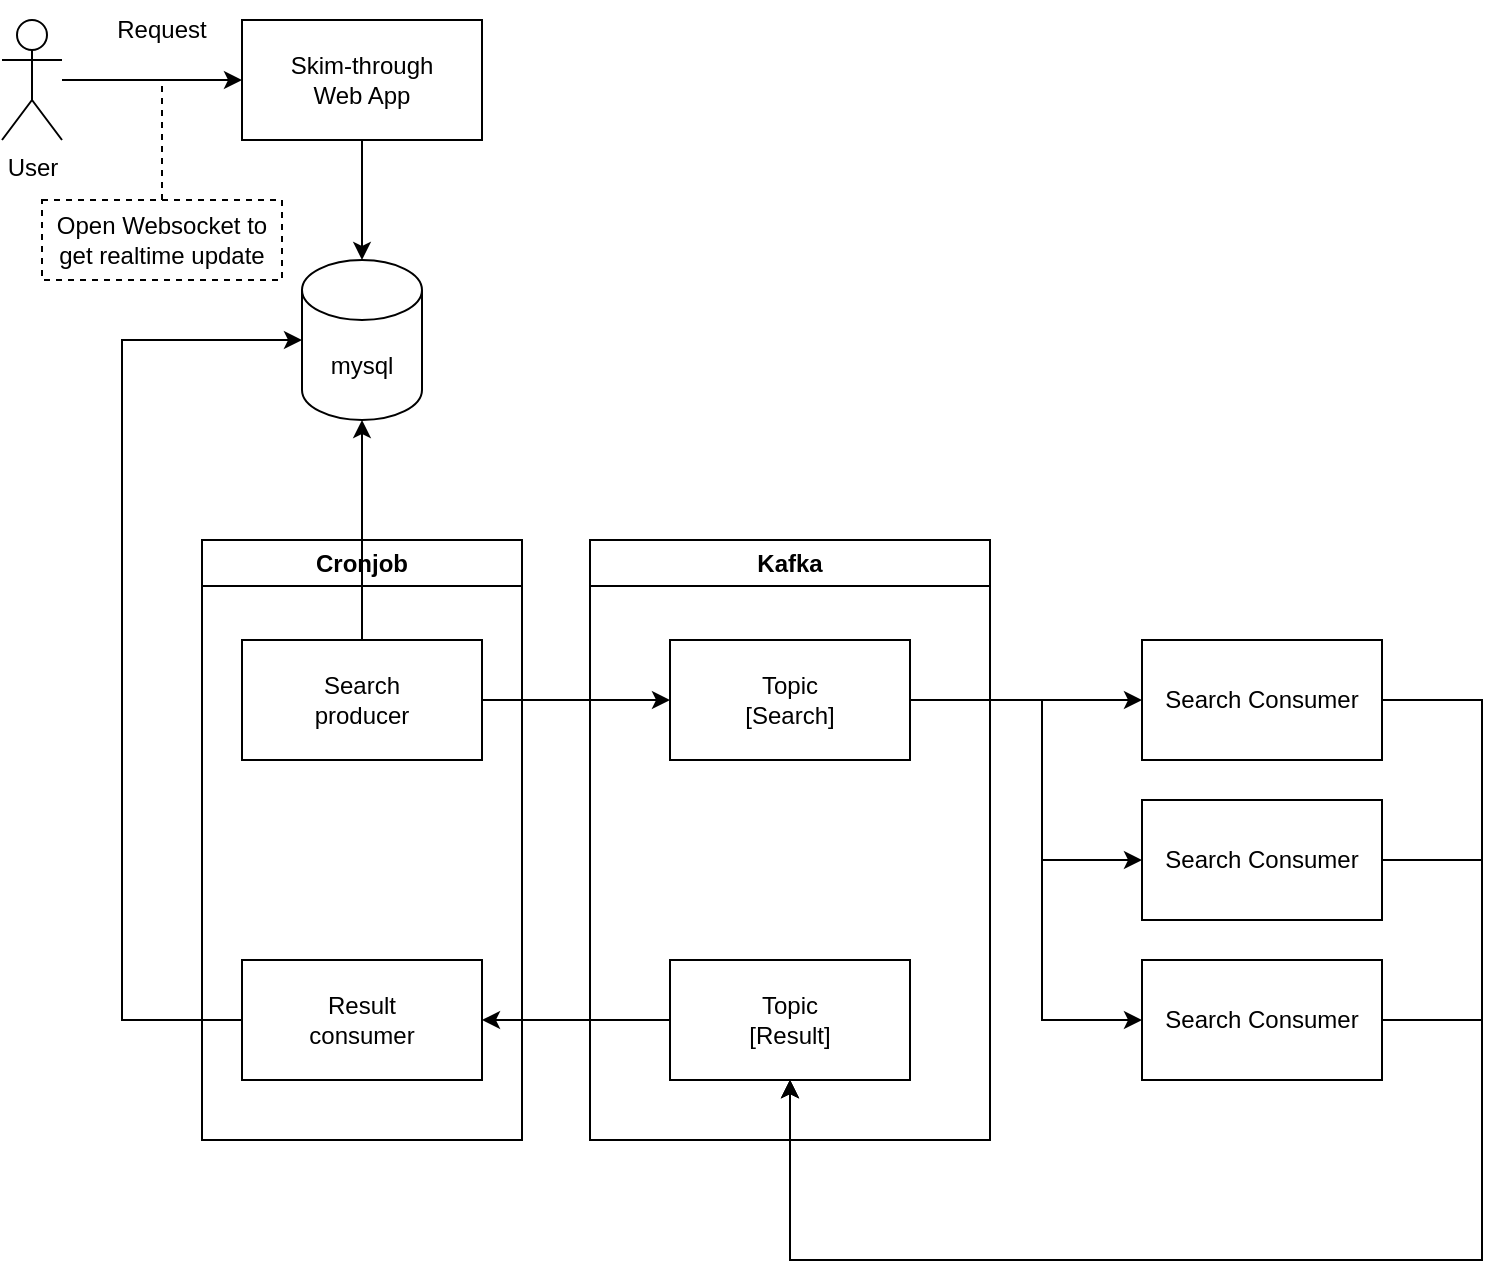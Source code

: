 <mxfile version="20.8.23" type="device"><diagram name="페이지-1" id="VDK47P-4518EjTNfssIs"><mxGraphModel dx="1728" dy="922" grid="1" gridSize="10" guides="1" tooltips="1" connect="1" arrows="1" fold="1" page="1" pageScale="1" pageWidth="827" pageHeight="1169" math="0" shadow="0"><root><mxCell id="0"/><mxCell id="1" parent="0"/><mxCell id="-YHc0KevvCxnjpkqWLIz-1" value="User" style="shape=umlActor;verticalLabelPosition=bottom;verticalAlign=top;html=1;outlineConnect=0;" vertex="1" parent="1"><mxGeometry x="20" y="130" width="30" height="60" as="geometry"/></mxCell><mxCell id="-YHc0KevvCxnjpkqWLIz-2" value="Skim-through &lt;br&gt;Web App" style="rounded=0;whiteSpace=wrap;html=1;" vertex="1" parent="1"><mxGeometry x="140" y="130" width="120" height="60" as="geometry"/></mxCell><mxCell id="-YHc0KevvCxnjpkqWLIz-3" value="" style="endArrow=classic;html=1;rounded=0;" edge="1" parent="1" source="-YHc0KevvCxnjpkqWLIz-1" target="-YHc0KevvCxnjpkqWLIz-2"><mxGeometry width="50" height="50" relative="1" as="geometry"><mxPoint x="290" y="420" as="sourcePoint"/><mxPoint x="340" y="370" as="targetPoint"/></mxGeometry></mxCell><mxCell id="-YHc0KevvCxnjpkqWLIz-5" value="mysql" style="shape=cylinder3;whiteSpace=wrap;html=1;boundedLbl=1;backgroundOutline=1;size=15;" vertex="1" parent="1"><mxGeometry x="170" y="250" width="60" height="80" as="geometry"/></mxCell><mxCell id="-YHc0KevvCxnjpkqWLIz-6" value="" style="endArrow=classic;html=1;rounded=0;exitX=0.5;exitY=1;exitDx=0;exitDy=0;" edge="1" parent="1" source="-YHc0KevvCxnjpkqWLIz-2" target="-YHc0KevvCxnjpkqWLIz-5"><mxGeometry width="50" height="50" relative="1" as="geometry"><mxPoint x="340" y="400" as="sourcePoint"/><mxPoint x="390" y="350" as="targetPoint"/></mxGeometry></mxCell><mxCell id="-YHc0KevvCxnjpkqWLIz-7" value="Cronjob" style="swimlane;whiteSpace=wrap;html=1;" vertex="1" parent="1"><mxGeometry x="120" y="390" width="160" height="300" as="geometry"/></mxCell><mxCell id="-YHc0KevvCxnjpkqWLIz-8" value="Search&lt;br&gt;producer" style="rounded=0;whiteSpace=wrap;html=1;" vertex="1" parent="-YHc0KevvCxnjpkqWLIz-7"><mxGeometry x="20" y="50" width="120" height="60" as="geometry"/></mxCell><mxCell id="-YHc0KevvCxnjpkqWLIz-28" value="Result&lt;br&gt;consumer" style="rounded=0;whiteSpace=wrap;html=1;" vertex="1" parent="-YHc0KevvCxnjpkqWLIz-7"><mxGeometry x="20" y="210" width="120" height="60" as="geometry"/></mxCell><mxCell id="-YHc0KevvCxnjpkqWLIz-9" value="" style="endArrow=classic;html=1;rounded=0;exitX=0.5;exitY=0;exitDx=0;exitDy=0;entryX=0.5;entryY=1;entryDx=0;entryDy=0;entryPerimeter=0;" edge="1" parent="1" source="-YHc0KevvCxnjpkqWLIz-8" target="-YHc0KevvCxnjpkqWLIz-5"><mxGeometry width="50" height="50" relative="1" as="geometry"><mxPoint x="340" y="400" as="sourcePoint"/><mxPoint x="390" y="350" as="targetPoint"/></mxGeometry></mxCell><mxCell id="-YHc0KevvCxnjpkqWLIz-11" value="Search Consumer" style="rounded=0;whiteSpace=wrap;html=1;" vertex="1" parent="1"><mxGeometry x="590" y="440" width="120" height="60" as="geometry"/></mxCell><mxCell id="-YHc0KevvCxnjpkqWLIz-14" value="Search Consumer" style="rounded=0;whiteSpace=wrap;html=1;" vertex="1" parent="1"><mxGeometry x="590" y="520" width="120" height="60" as="geometry"/></mxCell><mxCell id="-YHc0KevvCxnjpkqWLIz-15" value="Search Consumer" style="rounded=0;whiteSpace=wrap;html=1;" vertex="1" parent="1"><mxGeometry x="590" y="600" width="120" height="60" as="geometry"/></mxCell><mxCell id="-YHc0KevvCxnjpkqWLIz-16" value="" style="endArrow=classic;html=1;rounded=0;exitX=1;exitY=0.5;exitDx=0;exitDy=0;" edge="1" parent="1" source="-YHc0KevvCxnjpkqWLIz-8" target="-YHc0KevvCxnjpkqWLIz-10"><mxGeometry width="50" height="50" relative="1" as="geometry"><mxPoint x="340" y="400" as="sourcePoint"/><mxPoint x="390" y="350" as="targetPoint"/></mxGeometry></mxCell><mxCell id="-YHc0KevvCxnjpkqWLIz-17" value="" style="endArrow=classic;html=1;rounded=0;exitX=1;exitY=0.5;exitDx=0;exitDy=0;entryX=0;entryY=0.5;entryDx=0;entryDy=0;" edge="1" parent="1" source="-YHc0KevvCxnjpkqWLIz-10" target="-YHc0KevvCxnjpkqWLIz-11"><mxGeometry width="50" height="50" relative="1" as="geometry"><mxPoint x="340" y="400" as="sourcePoint"/><mxPoint x="390" y="350" as="targetPoint"/></mxGeometry></mxCell><mxCell id="-YHc0KevvCxnjpkqWLIz-19" value="" style="endArrow=classic;html=1;rounded=0;exitX=1;exitY=0.5;exitDx=0;exitDy=0;entryX=0;entryY=0.5;entryDx=0;entryDy=0;" edge="1" parent="1" source="-YHc0KevvCxnjpkqWLIz-10" target="-YHc0KevvCxnjpkqWLIz-14"><mxGeometry width="50" height="50" relative="1" as="geometry"><mxPoint x="550" y="400" as="sourcePoint"/><mxPoint x="600" y="350" as="targetPoint"/><Array as="points"><mxPoint x="540" y="470"/><mxPoint x="540" y="550"/></Array></mxGeometry></mxCell><mxCell id="-YHc0KevvCxnjpkqWLIz-20" value="" style="endArrow=classic;html=1;rounded=0;exitX=1;exitY=0.5;exitDx=0;exitDy=0;entryX=0;entryY=0.5;entryDx=0;entryDy=0;" edge="1" parent="1" source="-YHc0KevvCxnjpkqWLIz-10" target="-YHc0KevvCxnjpkqWLIz-15"><mxGeometry width="50" height="50" relative="1" as="geometry"><mxPoint x="470" y="480" as="sourcePoint"/><mxPoint x="540" y="560" as="targetPoint"/><Array as="points"><mxPoint x="540" y="470"/><mxPoint x="540" y="630"/></Array></mxGeometry></mxCell><mxCell id="-YHc0KevvCxnjpkqWLIz-21" value="Kafka" style="swimlane;whiteSpace=wrap;html=1;" vertex="1" parent="1"><mxGeometry x="314" y="390" width="200" height="300" as="geometry"/></mxCell><mxCell id="-YHc0KevvCxnjpkqWLIz-10" value="Topic&lt;br&gt;[Search]" style="rounded=0;whiteSpace=wrap;html=1;" vertex="1" parent="-YHc0KevvCxnjpkqWLIz-21"><mxGeometry x="40" y="50" width="120" height="60" as="geometry"/></mxCell><mxCell id="-YHc0KevvCxnjpkqWLIz-24" value="Topic&lt;br&gt;[Result]" style="rounded=0;whiteSpace=wrap;html=1;" vertex="1" parent="-YHc0KevvCxnjpkqWLIz-21"><mxGeometry x="40" y="210" width="120" height="60" as="geometry"/></mxCell><mxCell id="-YHc0KevvCxnjpkqWLIz-25" value="" style="endArrow=classic;html=1;rounded=0;exitX=1;exitY=0.5;exitDx=0;exitDy=0;entryX=0.5;entryY=1;entryDx=0;entryDy=0;" edge="1" parent="1" source="-YHc0KevvCxnjpkqWLIz-11" target="-YHc0KevvCxnjpkqWLIz-24"><mxGeometry width="50" height="50" relative="1" as="geometry"><mxPoint x="600" y="580" as="sourcePoint"/><mxPoint x="650" y="530" as="targetPoint"/><Array as="points"><mxPoint x="760" y="470"/><mxPoint x="760" y="750"/><mxPoint x="414" y="750"/></Array></mxGeometry></mxCell><mxCell id="-YHc0KevvCxnjpkqWLIz-26" value="" style="endArrow=classic;html=1;rounded=0;exitX=1;exitY=0.5;exitDx=0;exitDy=0;" edge="1" parent="1" target="-YHc0KevvCxnjpkqWLIz-24"><mxGeometry width="50" height="50" relative="1" as="geometry"><mxPoint x="710" y="550" as="sourcePoint"/><mxPoint x="414" y="740" as="targetPoint"/><Array as="points"><mxPoint x="760" y="550"/><mxPoint x="760" y="750"/><mxPoint x="414" y="750"/></Array></mxGeometry></mxCell><mxCell id="-YHc0KevvCxnjpkqWLIz-27" value="" style="endArrow=classic;html=1;rounded=0;exitX=1;exitY=0.5;exitDx=0;exitDy=0;entryX=0.5;entryY=1;entryDx=0;entryDy=0;" edge="1" parent="1" target="-YHc0KevvCxnjpkqWLIz-24"><mxGeometry width="50" height="50" relative="1" as="geometry"><mxPoint x="710" y="630" as="sourcePoint"/><mxPoint x="414" y="740" as="targetPoint"/><Array as="points"><mxPoint x="760" y="630"/><mxPoint x="760" y="750"/><mxPoint x="414" y="750"/></Array></mxGeometry></mxCell><mxCell id="-YHc0KevvCxnjpkqWLIz-29" value="" style="endArrow=classic;html=1;rounded=0;exitX=0;exitY=0.5;exitDx=0;exitDy=0;entryX=0;entryY=0.5;entryDx=0;entryDy=0;entryPerimeter=0;" edge="1" parent="1" source="-YHc0KevvCxnjpkqWLIz-28" target="-YHc0KevvCxnjpkqWLIz-5"><mxGeometry width="50" height="50" relative="1" as="geometry"><mxPoint x="600" y="570" as="sourcePoint"/><mxPoint x="650" y="520" as="targetPoint"/><Array as="points"><mxPoint x="80" y="630"/><mxPoint x="80" y="290"/></Array></mxGeometry></mxCell><mxCell id="-YHc0KevvCxnjpkqWLIz-30" value="" style="endArrow=classic;html=1;rounded=0;entryX=1;entryY=0.5;entryDx=0;entryDy=0;exitX=0;exitY=0.5;exitDx=0;exitDy=0;" edge="1" parent="1" source="-YHc0KevvCxnjpkqWLIz-24" target="-YHc0KevvCxnjpkqWLIz-28"><mxGeometry width="50" height="50" relative="1" as="geometry"><mxPoint x="350" y="630" as="sourcePoint"/><mxPoint x="364" y="480" as="targetPoint"/></mxGeometry></mxCell><mxCell id="-YHc0KevvCxnjpkqWLIz-33" value="Request" style="text;html=1;strokeColor=none;fillColor=none;align=center;verticalAlign=middle;whiteSpace=wrap;rounded=0;" vertex="1" parent="1"><mxGeometry x="70" y="120" width="60" height="30" as="geometry"/></mxCell><mxCell id="-YHc0KevvCxnjpkqWLIz-34" value="Open Websocket to get realtime update" style="text;html=1;strokeColor=default;fillColor=none;align=center;verticalAlign=middle;whiteSpace=wrap;rounded=0;dashed=1;" vertex="1" parent="1"><mxGeometry x="40" y="220" width="120" height="40" as="geometry"/></mxCell><mxCell id="-YHc0KevvCxnjpkqWLIz-35" value="" style="endArrow=none;dashed=1;html=1;rounded=0;exitX=0.5;exitY=0;exitDx=0;exitDy=0;" edge="1" parent="1" source="-YHc0KevvCxnjpkqWLIz-34"><mxGeometry width="50" height="50" relative="1" as="geometry"><mxPoint x="610" y="470" as="sourcePoint"/><mxPoint x="100" y="160" as="targetPoint"/></mxGeometry></mxCell></root></mxGraphModel></diagram></mxfile>